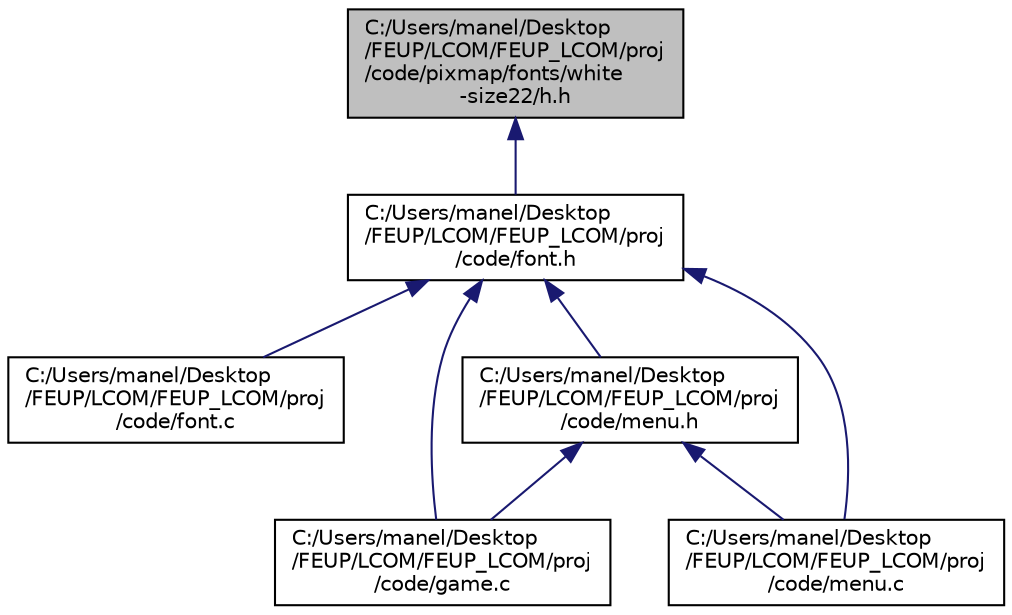 digraph "C:/Users/manel/Desktop/FEUP/LCOM/FEUP_LCOM/proj/code/pixmap/fonts/white-size22/h.h"
{
 // INTERACTIVE_SVG=YES
 // LATEX_PDF_SIZE
  bgcolor="transparent";
  edge [fontname="Helvetica",fontsize="10",labelfontname="Helvetica",labelfontsize="10"];
  node [fontname="Helvetica",fontsize="10",shape=record];
  Node1 [label="C:/Users/manel/Desktop\l/FEUP/LCOM/FEUP_LCOM/proj\l/code/pixmap/fonts/white\l-size22/h.h",height=0.2,width=0.4,color="black", fillcolor="grey75", style="filled", fontcolor="black",tooltip=" "];
  Node1 -> Node2 [dir="back",color="midnightblue",fontsize="10",style="solid",fontname="Helvetica"];
  Node2 [label="C:/Users/manel/Desktop\l/FEUP/LCOM/FEUP_LCOM/proj\l/code/font.h",height=0.2,width=0.4,color="black",URL="$font_8h.html",tooltip=" "];
  Node2 -> Node3 [dir="back",color="midnightblue",fontsize="10",style="solid",fontname="Helvetica"];
  Node3 [label="C:/Users/manel/Desktop\l/FEUP/LCOM/FEUP_LCOM/proj\l/code/font.c",height=0.2,width=0.4,color="black",URL="$font_8c.html",tooltip=" "];
  Node2 -> Node4 [dir="back",color="midnightblue",fontsize="10",style="solid",fontname="Helvetica"];
  Node4 [label="C:/Users/manel/Desktop\l/FEUP/LCOM/FEUP_LCOM/proj\l/code/game.c",height=0.2,width=0.4,color="black",URL="$game_8c.html",tooltip=" "];
  Node2 -> Node5 [dir="back",color="midnightblue",fontsize="10",style="solid",fontname="Helvetica"];
  Node5 [label="C:/Users/manel/Desktop\l/FEUP/LCOM/FEUP_LCOM/proj\l/code/menu.h",height=0.2,width=0.4,color="black",URL="$menu_8h.html",tooltip=" "];
  Node5 -> Node4 [dir="back",color="midnightblue",fontsize="10",style="solid",fontname="Helvetica"];
  Node5 -> Node6 [dir="back",color="midnightblue",fontsize="10",style="solid",fontname="Helvetica"];
  Node6 [label="C:/Users/manel/Desktop\l/FEUP/LCOM/FEUP_LCOM/proj\l/code/menu.c",height=0.2,width=0.4,color="black",URL="$menu_8c.html",tooltip=" "];
  Node2 -> Node6 [dir="back",color="midnightblue",fontsize="10",style="solid",fontname="Helvetica"];
}
